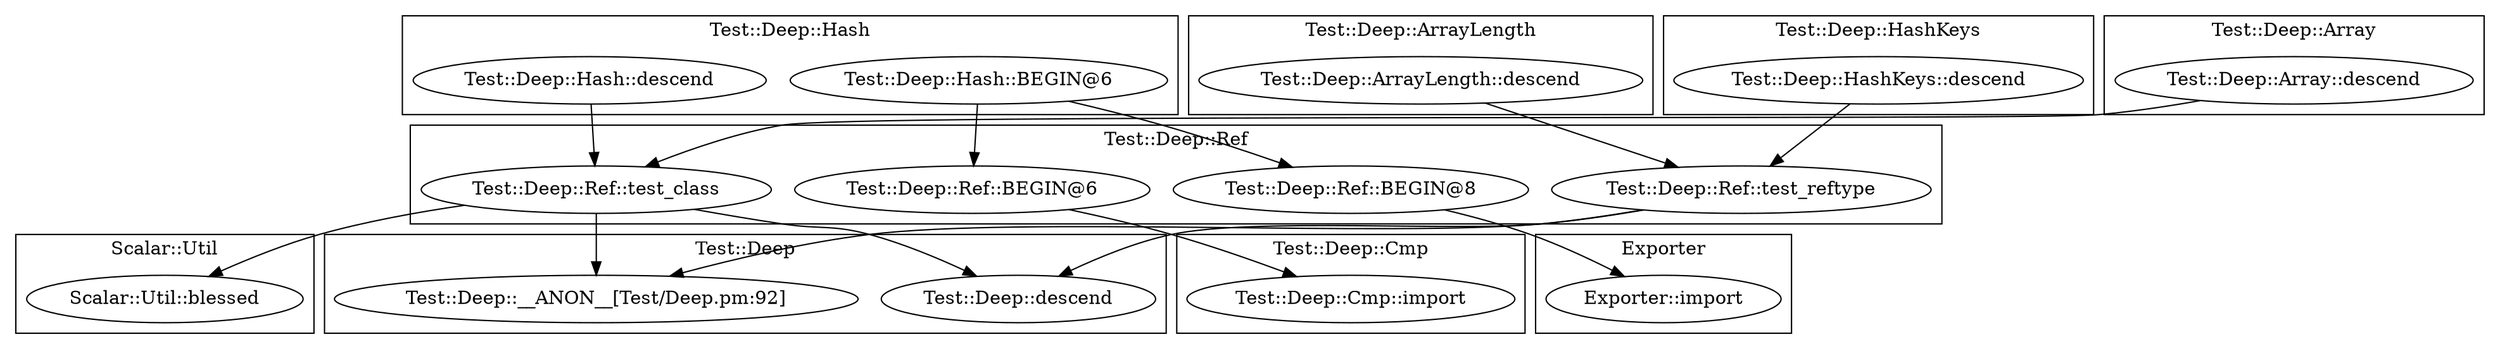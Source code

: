 digraph {
graph [overlap=false]
subgraph cluster_Test_Deep_Hash {
	label="Test::Deep::Hash";
	"Test::Deep::Hash::BEGIN@6";
	"Test::Deep::Hash::descend";
}
subgraph cluster_Test_Deep_Cmp {
	label="Test::Deep::Cmp";
	"Test::Deep::Cmp::import";
}
subgraph cluster_Test_Deep_ArrayLength {
	label="Test::Deep::ArrayLength";
	"Test::Deep::ArrayLength::descend";
}
subgraph cluster_Test_Deep_Ref {
	label="Test::Deep::Ref";
	"Test::Deep::Ref::test_class";
	"Test::Deep::Ref::test_reftype";
	"Test::Deep::Ref::BEGIN@6";
	"Test::Deep::Ref::BEGIN@8";
}
subgraph cluster_Test_Deep_HashKeys {
	label="Test::Deep::HashKeys";
	"Test::Deep::HashKeys::descend";
}
subgraph cluster_Scalar_Util {
	label="Scalar::Util";
	"Scalar::Util::blessed";
}
subgraph cluster_Test_Deep_Array {
	label="Test::Deep::Array";
	"Test::Deep::Array::descend";
}
subgraph cluster_Test_Deep {
	label="Test::Deep";
	"Test::Deep::descend";
	"Test::Deep::__ANON__[Test/Deep.pm:92]";
}
subgraph cluster_Exporter {
	label="Exporter";
	"Exporter::import";
}
"Test::Deep::Ref::BEGIN@8" -> "Exporter::import";
"Test::Deep::Hash::BEGIN@6" -> "Test::Deep::Ref::BEGIN@6";
"Test::Deep::Ref::BEGIN@6" -> "Test::Deep::Cmp::import";
"Test::Deep::Ref::test_reftype" -> "Test::Deep::__ANON__[Test/Deep.pm:92]";
"Test::Deep::Ref::test_class" -> "Test::Deep::__ANON__[Test/Deep.pm:92]";
"Test::Deep::Ref::test_reftype" -> "Test::Deep::descend";
"Test::Deep::Ref::test_class" -> "Test::Deep::descend";
"Test::Deep::Ref::test_class" -> "Scalar::Util::blessed";
"Test::Deep::Hash::BEGIN@6" -> "Test::Deep::Ref::BEGIN@8";
"Test::Deep::HashKeys::descend" -> "Test::Deep::Ref::test_reftype";
"Test::Deep::ArrayLength::descend" -> "Test::Deep::Ref::test_reftype";
"Test::Deep::Array::descend" -> "Test::Deep::Ref::test_class";
"Test::Deep::Hash::descend" -> "Test::Deep::Ref::test_class";
}
